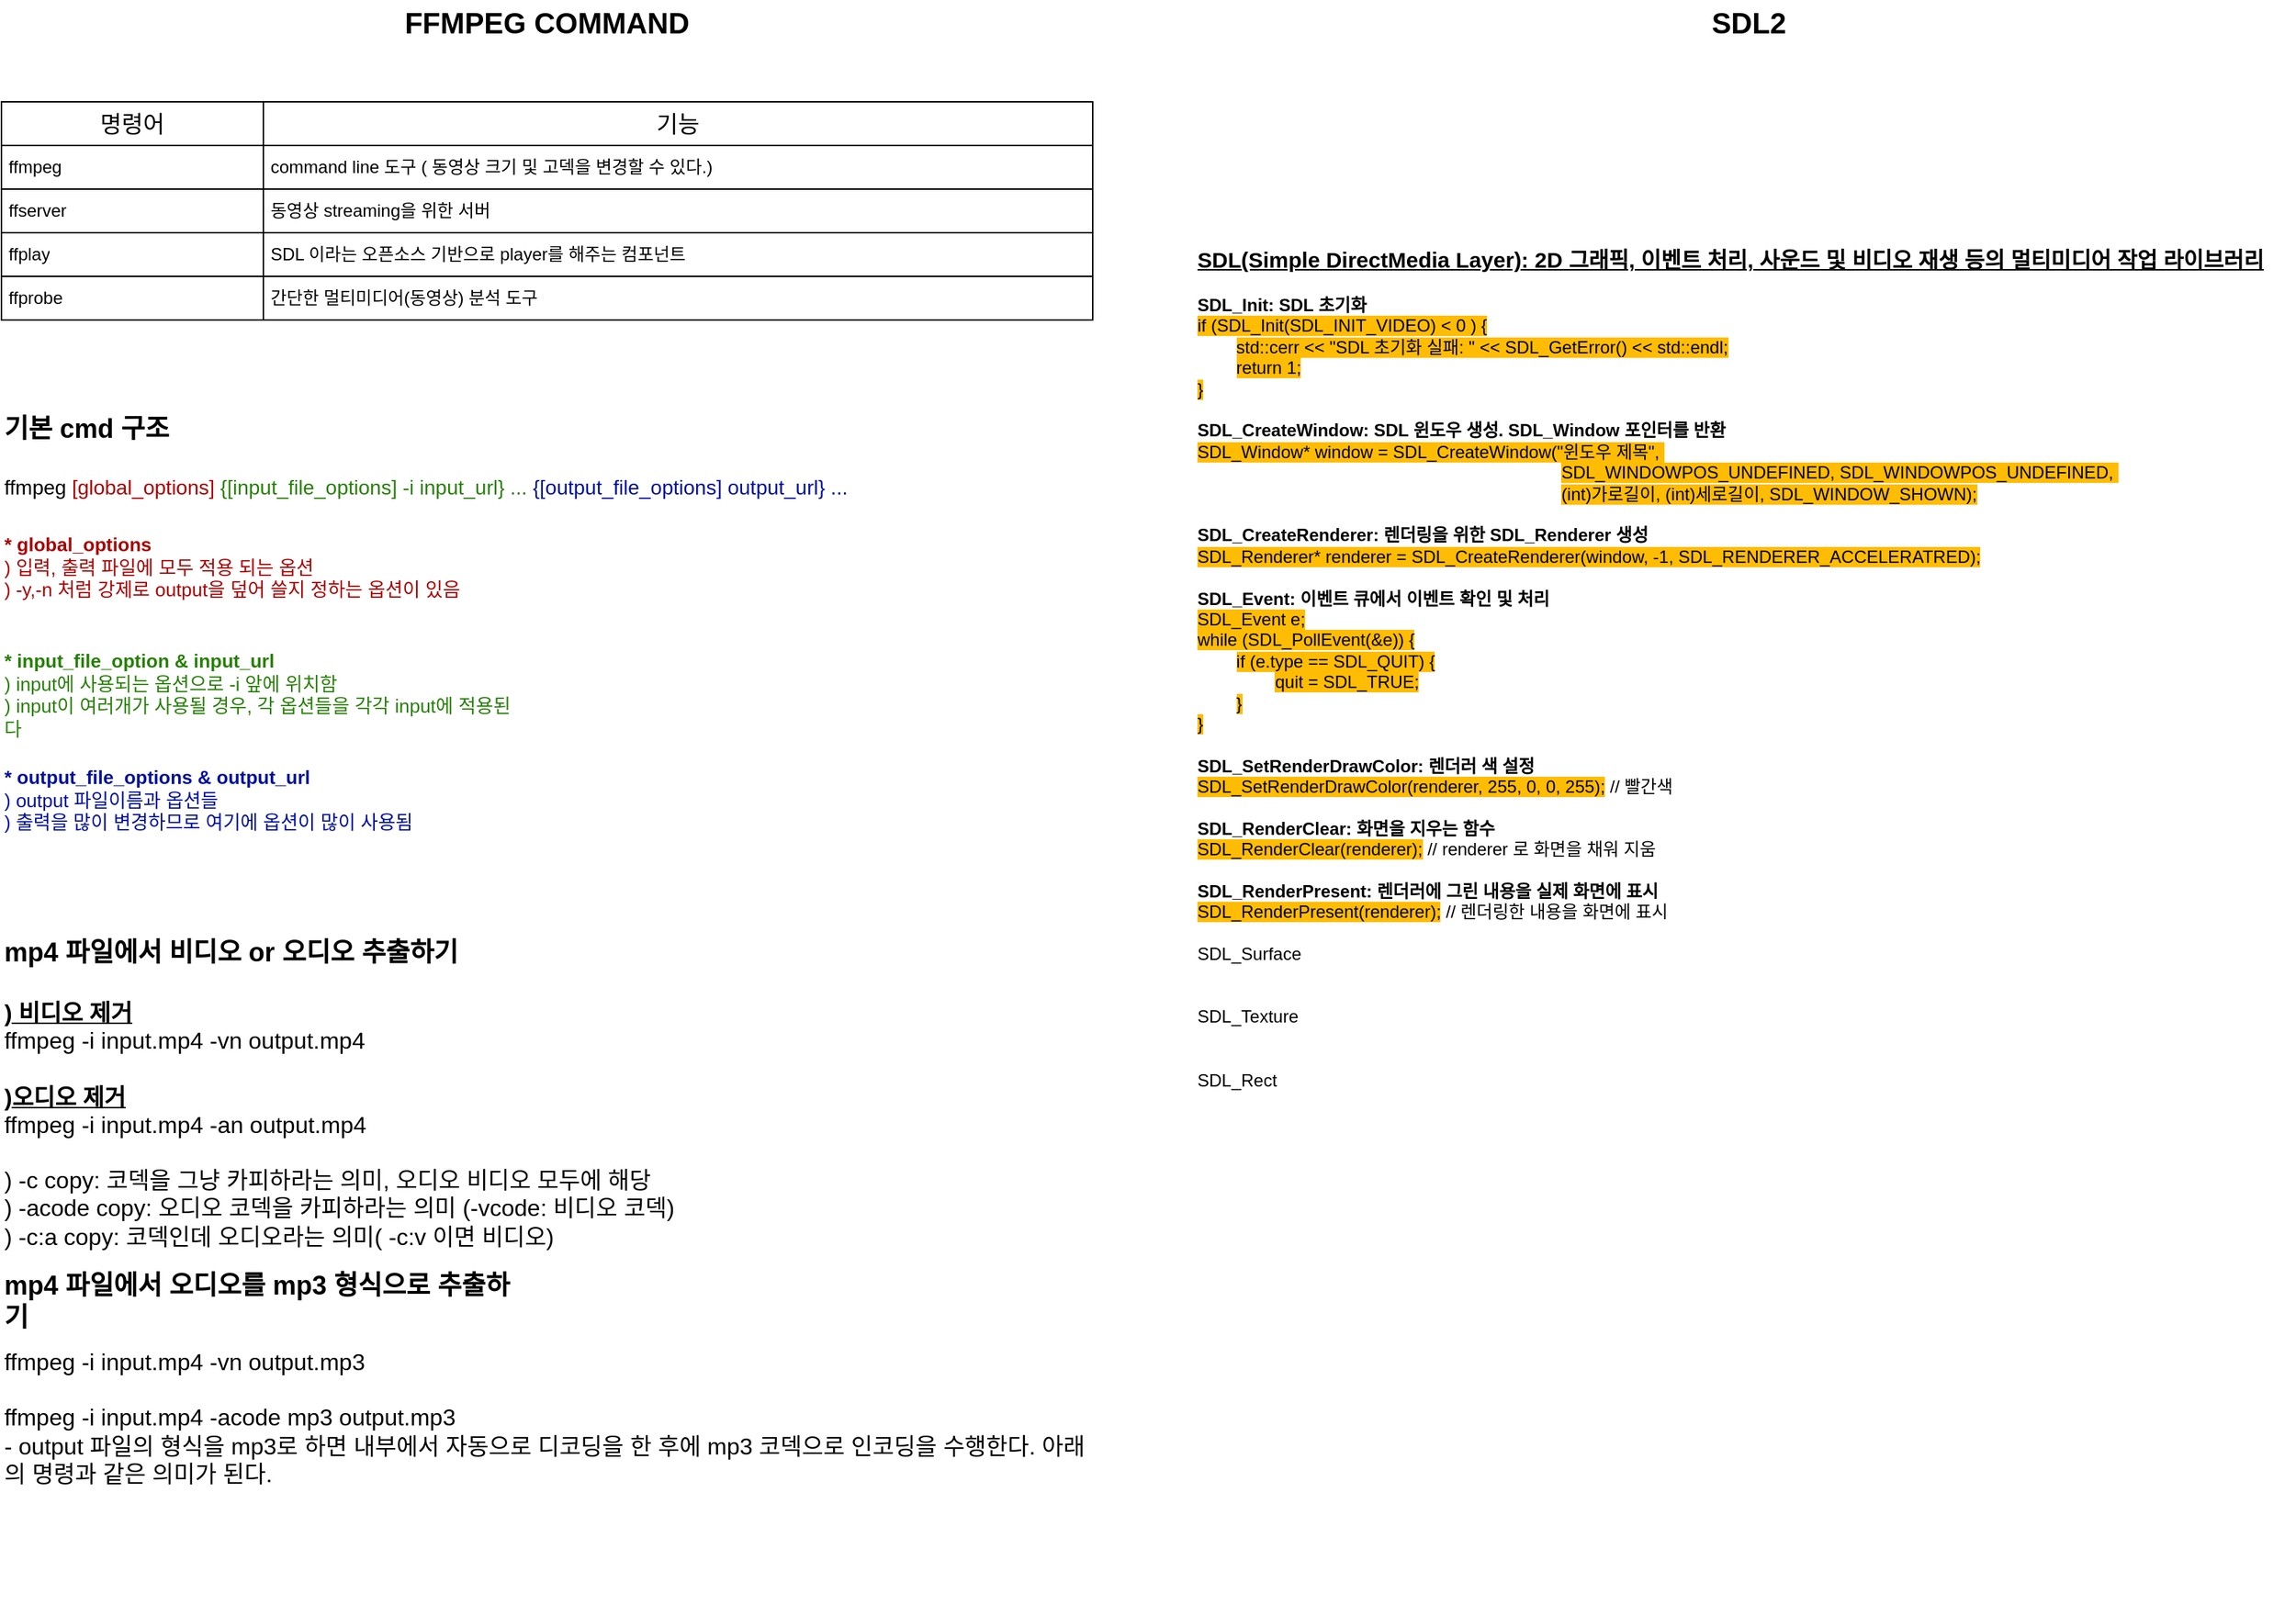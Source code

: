 <mxfile version="24.8.6">
  <diagram name="페이지-1" id="8cRWzu_WHAwFlIVNXjVE">
    <mxGraphModel dx="1054" dy="609" grid="1" gridSize="10" guides="1" tooltips="1" connect="1" arrows="1" fold="1" page="1" pageScale="1" pageWidth="827" pageHeight="1169" math="0" shadow="0">
      <root>
        <mxCell id="0" />
        <mxCell id="1" parent="0" />
        <mxCell id="ptMnUIj4V_PZviKKgXDt-1" value="FFMPEG COMMAND" style="text;html=1;align=center;verticalAlign=middle;whiteSpace=wrap;rounded=0;fontSize=20;fontStyle=1" parent="1" vertex="1">
          <mxGeometry x="40" y="50" width="750" height="30" as="geometry" />
        </mxCell>
        <mxCell id="ptMnUIj4V_PZviKKgXDt-3" value="" style="shape=table;startSize=0;container=1;collapsible=0;childLayout=tableLayout;fontSize=16;perimeterSpacing=1;" parent="1" vertex="1">
          <mxGeometry x="40" y="120" width="750" height="150" as="geometry" />
        </mxCell>
        <mxCell id="ptMnUIj4V_PZviKKgXDt-4" value="" style="shape=tableRow;horizontal=0;startSize=0;swimlaneHead=0;swimlaneBody=0;strokeColor=inherit;top=0;left=0;bottom=0;right=0;collapsible=0;dropTarget=0;fillColor=none;points=[[0,0.5],[1,0.5]];portConstraint=eastwest;fontSize=16;" parent="ptMnUIj4V_PZviKKgXDt-3" vertex="1">
          <mxGeometry width="750" height="30" as="geometry" />
        </mxCell>
        <mxCell id="ptMnUIj4V_PZviKKgXDt-5" value="명령어" style="shape=partialRectangle;html=1;whiteSpace=wrap;connectable=0;strokeColor=inherit;overflow=hidden;fillColor=none;top=0;left=0;bottom=0;right=0;pointerEvents=1;fontSize=16;" parent="ptMnUIj4V_PZviKKgXDt-4" vertex="1">
          <mxGeometry width="180" height="30" as="geometry">
            <mxRectangle width="180" height="30" as="alternateBounds" />
          </mxGeometry>
        </mxCell>
        <mxCell id="ptMnUIj4V_PZviKKgXDt-6" value="기능" style="shape=partialRectangle;html=1;whiteSpace=wrap;connectable=0;strokeColor=inherit;overflow=hidden;fillColor=none;top=0;left=0;bottom=0;right=0;pointerEvents=1;fontSize=16;" parent="ptMnUIj4V_PZviKKgXDt-4" vertex="1">
          <mxGeometry x="180" width="570" height="30" as="geometry">
            <mxRectangle width="570" height="30" as="alternateBounds" />
          </mxGeometry>
        </mxCell>
        <mxCell id="ptMnUIj4V_PZviKKgXDt-8" value="" style="shape=tableRow;horizontal=0;startSize=0;swimlaneHead=0;swimlaneBody=0;strokeColor=inherit;top=0;left=0;bottom=0;right=0;collapsible=0;dropTarget=0;fillColor=none;points=[[0,0.5],[1,0.5]];portConstraint=eastwest;fontSize=16;" parent="ptMnUIj4V_PZviKKgXDt-3" vertex="1">
          <mxGeometry y="30" width="750" height="30" as="geometry" />
        </mxCell>
        <mxCell id="ptMnUIj4V_PZviKKgXDt-9" value="ffmpeg" style="shape=partialRectangle;html=1;whiteSpace=wrap;connectable=0;strokeColor=inherit;overflow=hidden;fillColor=none;top=0;left=0;bottom=0;right=0;pointerEvents=1;fontSize=12;align=left;verticalAlign=middle;spacing=5;" parent="ptMnUIj4V_PZviKKgXDt-8" vertex="1">
          <mxGeometry width="180" height="30" as="geometry">
            <mxRectangle width="180" height="30" as="alternateBounds" />
          </mxGeometry>
        </mxCell>
        <mxCell id="ptMnUIj4V_PZviKKgXDt-10" value="command line 도구 ( 동영상 크기 및 고덱을 변경할 수 있다.)" style="shape=partialRectangle;html=1;whiteSpace=wrap;connectable=0;strokeColor=inherit;overflow=hidden;fillColor=none;top=0;left=0;bottom=0;right=0;pointerEvents=1;fontSize=12;align=left;verticalAlign=middle;spacing=5;" parent="ptMnUIj4V_PZviKKgXDt-8" vertex="1">
          <mxGeometry x="180" width="570" height="30" as="geometry">
            <mxRectangle width="570" height="30" as="alternateBounds" />
          </mxGeometry>
        </mxCell>
        <mxCell id="ptMnUIj4V_PZviKKgXDt-12" value="" style="shape=tableRow;horizontal=0;startSize=0;swimlaneHead=0;swimlaneBody=0;strokeColor=inherit;top=0;left=0;bottom=0;right=0;collapsible=0;dropTarget=0;fillColor=none;points=[[0,0.5],[1,0.5]];portConstraint=eastwest;fontSize=16;" parent="ptMnUIj4V_PZviKKgXDt-3" vertex="1">
          <mxGeometry y="60" width="750" height="30" as="geometry" />
        </mxCell>
        <mxCell id="ptMnUIj4V_PZviKKgXDt-13" value="ffserver" style="shape=partialRectangle;html=1;whiteSpace=wrap;connectable=0;strokeColor=inherit;overflow=hidden;fillColor=none;top=0;left=0;bottom=0;right=0;pointerEvents=1;fontSize=12;align=left;verticalAlign=middle;spacing=5;" parent="ptMnUIj4V_PZviKKgXDt-12" vertex="1">
          <mxGeometry width="180" height="30" as="geometry">
            <mxRectangle width="180" height="30" as="alternateBounds" />
          </mxGeometry>
        </mxCell>
        <mxCell id="ptMnUIj4V_PZviKKgXDt-14" value="동영상 streaming을 위한 서버" style="shape=partialRectangle;html=1;whiteSpace=wrap;connectable=0;strokeColor=inherit;overflow=hidden;fillColor=none;top=0;left=0;bottom=0;right=0;pointerEvents=1;fontSize=12;align=left;verticalAlign=middle;spacing=5;" parent="ptMnUIj4V_PZviKKgXDt-12" vertex="1">
          <mxGeometry x="180" width="570" height="30" as="geometry">
            <mxRectangle width="570" height="30" as="alternateBounds" />
          </mxGeometry>
        </mxCell>
        <mxCell id="ptMnUIj4V_PZviKKgXDt-16" style="shape=tableRow;horizontal=0;startSize=0;swimlaneHead=0;swimlaneBody=0;strokeColor=inherit;top=0;left=0;bottom=0;right=0;collapsible=0;dropTarget=0;fillColor=none;points=[[0,0.5],[1,0.5]];portConstraint=eastwest;fontSize=16;" parent="ptMnUIj4V_PZviKKgXDt-3" vertex="1">
          <mxGeometry y="90" width="750" height="30" as="geometry" />
        </mxCell>
        <mxCell id="ptMnUIj4V_PZviKKgXDt-17" value="ffplay" style="shape=partialRectangle;html=1;whiteSpace=wrap;connectable=0;strokeColor=inherit;overflow=hidden;fillColor=none;top=0;left=0;bottom=0;right=0;pointerEvents=1;fontSize=12;align=left;verticalAlign=middle;spacing=5;" parent="ptMnUIj4V_PZviKKgXDt-16" vertex="1">
          <mxGeometry width="180" height="30" as="geometry">
            <mxRectangle width="180" height="30" as="alternateBounds" />
          </mxGeometry>
        </mxCell>
        <mxCell id="ptMnUIj4V_PZviKKgXDt-18" value="SDL 이라는 오픈소스 기반으로 player를 해주는 컴포넌트" style="shape=partialRectangle;html=1;whiteSpace=wrap;connectable=0;strokeColor=inherit;overflow=hidden;fillColor=none;top=0;left=0;bottom=0;right=0;pointerEvents=1;fontSize=12;align=left;verticalAlign=middle;spacing=5;" parent="ptMnUIj4V_PZviKKgXDt-16" vertex="1">
          <mxGeometry x="180" width="570" height="30" as="geometry">
            <mxRectangle width="570" height="30" as="alternateBounds" />
          </mxGeometry>
        </mxCell>
        <mxCell id="ptMnUIj4V_PZviKKgXDt-20" style="shape=tableRow;horizontal=0;startSize=0;swimlaneHead=0;swimlaneBody=0;strokeColor=inherit;top=0;left=0;bottom=0;right=0;collapsible=0;dropTarget=0;fillColor=none;points=[[0,0.5],[1,0.5]];portConstraint=eastwest;fontSize=16;" parent="ptMnUIj4V_PZviKKgXDt-3" vertex="1">
          <mxGeometry y="120" width="750" height="30" as="geometry" />
        </mxCell>
        <mxCell id="ptMnUIj4V_PZviKKgXDt-21" value="ffprobe" style="shape=partialRectangle;html=1;whiteSpace=wrap;connectable=0;strokeColor=inherit;overflow=hidden;fillColor=none;top=0;left=0;bottom=0;right=0;pointerEvents=1;fontSize=12;align=left;verticalAlign=middle;spacing=5;" parent="ptMnUIj4V_PZviKKgXDt-20" vertex="1">
          <mxGeometry width="180" height="30" as="geometry">
            <mxRectangle width="180" height="30" as="alternateBounds" />
          </mxGeometry>
        </mxCell>
        <mxCell id="ptMnUIj4V_PZviKKgXDt-22" value="간단한 멀티미디어(동영상) 분석 도구" style="shape=partialRectangle;html=1;whiteSpace=wrap;connectable=0;strokeColor=inherit;overflow=hidden;fillColor=none;top=0;left=0;bottom=0;right=0;pointerEvents=1;fontSize=12;align=left;verticalAlign=middle;spacing=5;" parent="ptMnUIj4V_PZviKKgXDt-20" vertex="1">
          <mxGeometry x="180" width="570" height="30" as="geometry">
            <mxRectangle width="570" height="30" as="alternateBounds" />
          </mxGeometry>
        </mxCell>
        <mxCell id="ptMnUIj4V_PZviKKgXDt-76" value="기본 cmd 구조" style="text;html=1;align=left;verticalAlign=middle;whiteSpace=wrap;rounded=0;fontSize=18;fontStyle=1" parent="1" vertex="1">
          <mxGeometry x="40" y="330" width="120" height="30" as="geometry" />
        </mxCell>
        <mxCell id="ptMnUIj4V_PZviKKgXDt-77" value="ffmpeg &lt;font color=&quot;#a80000&quot;&gt;[global_options]&lt;/font&gt; &lt;font color=&quot;#278007&quot;&gt;{[input_file_options] -i input_url} ...&lt;/font&gt; &lt;font color=&quot;#00109e&quot;&gt;{[output_file_options] output_url} ...&lt;/font&gt;" style="text;html=1;align=left;verticalAlign=middle;whiteSpace=wrap;rounded=0;fontSize=14;" parent="1" vertex="1">
          <mxGeometry x="40" y="370" width="600" height="30" as="geometry" />
        </mxCell>
        <mxCell id="ptMnUIj4V_PZviKKgXDt-78" value="&lt;b&gt;* global_options&lt;/b&gt;&lt;div style=&quot;font-size: 13px;&quot;&gt;) 입력, 출력 파일에 모두 적용 되는 옵션&lt;/div&gt;&lt;div style=&quot;font-size: 13px;&quot;&gt;) -y,-n 처럼 강제로 output을 덮어 쓸지 정하는 옵션이 있음&lt;/div&gt;" style="text;html=1;align=left;verticalAlign=top;whiteSpace=wrap;rounded=0;fontColor=#a80000;fontSize=13;" parent="1" vertex="1">
          <mxGeometry x="40" y="410" width="360" height="70" as="geometry" />
        </mxCell>
        <mxCell id="ptMnUIj4V_PZviKKgXDt-79" value="&lt;b&gt;* input_file_option &amp;amp; input_url&lt;/b&gt;&lt;div&gt;) input에 사용되는 옵션으로 -i 앞에 위치함&lt;/div&gt;&lt;div&gt;) input이 여러개가 사용될 경우, 각 옵션들을 각각 input에 적용된다&lt;/div&gt;" style="text;html=1;align=left;verticalAlign=top;whiteSpace=wrap;rounded=0;fontSize=13;fontColor=#268006;" parent="1" vertex="1">
          <mxGeometry x="40" y="490" width="360" height="70" as="geometry" />
        </mxCell>
        <mxCell id="ptMnUIj4V_PZviKKgXDt-80" value="&lt;b&gt;* output_file_options &amp;amp; output_url&lt;/b&gt;&lt;div&gt;) output 파일이름과 옵션들&lt;/div&gt;&lt;div&gt;) 출력을 많이 변경하므로 여기에 옵션이 많이 사용됨&lt;/div&gt;" style="text;html=1;align=left;verticalAlign=top;whiteSpace=wrap;rounded=0;fontSize=13;fontColor=#00109d;" parent="1" vertex="1">
          <mxGeometry x="40" y="570" width="360" height="70" as="geometry" />
        </mxCell>
        <mxCell id="xB45A97ij3tuCxRrMWK4-1" value="mp4 파일에서 비디오 or 오디오 추출하기" style="text;html=1;align=left;verticalAlign=middle;whiteSpace=wrap;rounded=0;fontSize=18;fontStyle=1" parent="1" vertex="1">
          <mxGeometry x="40" y="690" width="320" height="30" as="geometry" />
        </mxCell>
        <mxCell id="xB45A97ij3tuCxRrMWK4-2" value="&lt;b style=&quot;font-size: 16px;&quot;&gt;&lt;u&gt;) 비디오 제거&lt;/u&gt;&lt;/b&gt;&lt;div style=&quot;font-size: 16px;&quot;&gt;ffmpeg -i input.mp4 -vn output.mp4&lt;/div&gt;&lt;div style=&quot;font-size: 16px;&quot;&gt;&lt;br&gt;&lt;/div&gt;&lt;div style=&quot;font-size: 16px;&quot;&gt;&lt;b&gt;&lt;u&gt;)오디오 제거&lt;/u&gt;&lt;/b&gt;&lt;/div&gt;&lt;div style=&quot;font-size: 16px;&quot;&gt;ffmpeg -i input.mp4 -an output.mp4&lt;/div&gt;&lt;div style=&quot;font-size: 16px;&quot;&gt;&lt;br&gt;&lt;/div&gt;&lt;div style=&quot;font-size: 16px;&quot;&gt;) -c copy: 코덱을 그냥 카피하라는 의미, 오디오 비디오 모두에 해당&lt;/div&gt;&lt;div style=&quot;font-size: 16px;&quot;&gt;) -acode copy: 오디오 코덱을 카피하라는 의미 (-vcode: 비디오 코덱)&lt;/div&gt;&lt;div style=&quot;font-size: 16px;&quot;&gt;) -c:a copy: 코덱인데 오디오라는 의미( -c:v 이면 비디오)&lt;/div&gt;" style="text;html=1;align=left;verticalAlign=top;whiteSpace=wrap;rounded=0;fontSize=16;" parent="1" vertex="1">
          <mxGeometry x="40" y="730" width="500" height="190" as="geometry" />
        </mxCell>
        <mxCell id="xB45A97ij3tuCxRrMWK4-4" value="mp4 파일에서 오디오를 mp3 형식으로 추출하기" style="text;html=1;align=left;verticalAlign=middle;whiteSpace=wrap;rounded=0;fontSize=18;fontStyle=1" parent="1" vertex="1">
          <mxGeometry x="40" y="930" width="360" height="30" as="geometry" />
        </mxCell>
        <mxCell id="xB45A97ij3tuCxRrMWK4-6" value="ffmpeg -i input.mp4 -vn output.mp3&lt;div&gt;&lt;br&gt;&lt;/div&gt;&lt;div&gt;ffmpeg -i input.mp4 -acode mp3 output.mp3&lt;/div&gt;&lt;div&gt;- output 파일의 형식을 mp3로 하면 내부에서 자동으로 디코딩을 한 후에 mp3 코덱으로 인코딩을 수행한다. 아래의 명령과 같은 의미가 된다.&lt;/div&gt;&lt;div&gt;&lt;br&gt;&lt;/div&gt;&lt;div&gt;&lt;br&gt;&lt;/div&gt;" style="text;html=1;align=left;verticalAlign=top;whiteSpace=wrap;rounded=0;fontSize=16;" parent="1" vertex="1">
          <mxGeometry x="40" y="970" width="750" height="190" as="geometry" />
        </mxCell>
        <mxCell id="B-xb9QJz0Q4Br1Rd_6FL-1" value="SDL2" style="text;html=1;align=center;verticalAlign=middle;whiteSpace=wrap;rounded=0;fontSize=20;fontStyle=1" vertex="1" parent="1">
          <mxGeometry x="866" y="50" width="750" height="30" as="geometry" />
        </mxCell>
        <mxCell id="B-xb9QJz0Q4Br1Rd_6FL-2" value="&lt;div style=&quot;line-height: 120%;&quot;&gt;&lt;b style=&quot;&quot;&gt;&lt;font size=&quot;1&quot; style=&quot;&quot;&gt;&lt;u style=&quot;font-size: 15px;&quot;&gt;SDL(Simple DirectMedia Layer): 2D 그래픽, 이벤트 처리, 사운드 및 비디오 재생 등의 멀티미디어 작업 라이브러리&lt;/u&gt;&lt;/font&gt;&lt;/b&gt;&lt;/div&gt;&lt;div style=&quot;line-height: 120%;&quot;&gt;&lt;font style=&quot;font-size: 12px;&quot;&gt;&lt;br&gt;&lt;/font&gt;&lt;/div&gt;&lt;div style=&quot;line-height: 120%;&quot;&gt;&lt;b&gt;&lt;font style=&quot;font-size: 12px;&quot;&gt;SDL_Init: SDL 초기화&lt;/font&gt;&lt;/b&gt;&lt;/div&gt;&lt;div style=&quot;line-height: 120%;&quot;&gt;&lt;span style=&quot;background-color: rgb(255, 188, 5);&quot;&gt;&lt;font style=&quot;font-size: 12px;&quot;&gt;if (SDL_Init(SDL_INIT_VIDEO) &amp;lt; 0 ) {&lt;/font&gt;&lt;/span&gt;&lt;/div&gt;&lt;div style=&quot;line-height: 120%;&quot;&gt;&lt;font style=&quot;font-size: 12px;&quot;&gt;&lt;span style=&quot;white-space: pre;&quot;&gt;&#x9;&lt;/span&gt;&lt;span style=&quot;background-color: rgb(255, 188, 5);&quot;&gt;std::cerr &amp;lt;&amp;lt; &quot;SDL 초기화 실패: &quot; &amp;lt;&amp;lt; SDL_GetError() &amp;lt;&amp;lt; std::endl;&lt;/span&gt;&lt;br&gt;&lt;/font&gt;&lt;/div&gt;&lt;div style=&quot;line-height: 120%;&quot;&gt;&lt;font style=&quot;font-size: 12px;&quot;&gt;&lt;span style=&quot;white-space: pre;&quot;&gt;&#x9;&lt;/span&gt;&lt;span style=&quot;background-color: rgb(255, 188, 5);&quot;&gt;return 1;&lt;/span&gt;&lt;br&gt;&lt;/font&gt;&lt;/div&gt;&lt;div style=&quot;line-height: 120%;&quot;&gt;&lt;span style=&quot;background-color: rgb(255, 188, 5);&quot;&gt;&lt;font style=&quot;font-size: 12px;&quot;&gt;}&lt;/font&gt;&lt;/span&gt;&lt;/div&gt;&lt;div style=&quot;line-height: 120%;&quot;&gt;&lt;font style=&quot;font-size: 12px;&quot;&gt;&lt;br&gt;&lt;/font&gt;&lt;/div&gt;&lt;b style=&quot;&quot;&gt;&lt;font style=&quot;font-size: 12px;&quot;&gt;SDL_CreateWindow: SDL 윈도우 생성. SDL_Window 포인터를 반환&lt;/font&gt;&lt;/b&gt;&lt;div style=&quot;line-height: 120%;&quot;&gt;&lt;font style=&quot;font-size: 12px; background-color: rgb(255, 188, 4);&quot;&gt;SDL_Window* window = SDL_CreateWindow(&quot;윈도우 제목&quot;,&amp;nbsp;&lt;/font&gt;&lt;/div&gt;&lt;div style=&quot;line-height: 120%;&quot;&gt;&lt;font style=&quot;font-size: 12px;&quot;&gt;&lt;span style=&quot;white-space: pre;&quot;&gt;&#x9;&lt;/span&gt;&lt;span style=&quot;white-space: pre;&quot;&gt;&#x9;&lt;/span&gt;&lt;span style=&quot;white-space: pre;&quot;&gt;&#x9;&lt;/span&gt;&lt;span style=&quot;white-space: pre;&quot;&gt;&#x9;&lt;/span&gt;&lt;span style=&quot;white-space: pre;&quot;&gt;&#x9;&lt;/span&gt;&lt;span style=&quot;white-space: pre;&quot;&gt;&#x9;&lt;/span&gt;&lt;span style=&quot;white-space: pre;&quot;&gt;&#x9;&lt;/span&gt;&lt;span style=&quot;white-space: pre;&quot;&gt;&#x9;&lt;/span&gt;&lt;span style=&quot;white-space: pre;&quot;&gt;&#x9;&lt;/span&gt;&amp;nbsp; &amp;nbsp;&lt;span style=&quot;background-color: rgb(255, 188, 4);&quot;&gt;SDL_WINDOWPOS_UNDEFINED, SDL_WINDOWPOS_UNDEFINED,&amp;nbsp;&lt;/span&gt;&lt;/font&gt;&lt;/div&gt;&lt;div style=&quot;line-height: 120%;&quot;&gt;&lt;font style=&quot;font-size: 12px;&quot;&gt;&lt;span style=&quot;white-space: pre;&quot;&gt;&#x9;&lt;/span&gt;&lt;span style=&quot;white-space: pre;&quot;&gt;&#x9;&lt;/span&gt;&lt;span style=&quot;white-space: pre;&quot;&gt;&#x9;&lt;/span&gt;&lt;span style=&quot;white-space: pre;&quot;&gt;&#x9;&lt;/span&gt;&lt;span style=&quot;white-space: pre;&quot;&gt;&#x9;&lt;/span&gt;&lt;span style=&quot;white-space: pre;&quot;&gt;&#x9;&lt;/span&gt;&lt;span style=&quot;white-space: pre;&quot;&gt;&#x9;&lt;/span&gt;&lt;span style=&quot;white-space: pre;&quot;&gt;&#x9;&lt;/span&gt;&lt;span style=&quot;white-space: pre;&quot;&gt;&#x9;&lt;/span&gt;&amp;nbsp; &amp;nbsp;&lt;span style=&quot;background-color: rgb(255, 188, 4);&quot;&gt;(int)가로길이, (int)세로길이, SDL_WINDOW_SHOWN);&lt;/span&gt;&lt;/font&gt;&lt;/div&gt;&lt;div style=&quot;line-height: 120%;&quot;&gt;&lt;font style=&quot;font-size: 12px;&quot;&gt;&lt;br&gt;&lt;/font&gt;&lt;div style=&quot;line-height: 120%;&quot;&gt;&lt;b&gt;&lt;font style=&quot;font-size: 12px;&quot;&gt;SDL_CreateRenderer: 렌더링을 위한 SDL_Renderer 생성&lt;/font&gt;&lt;/b&gt;&lt;/div&gt;&lt;div style=&quot;line-height: 120%;&quot;&gt;&lt;span style=&quot;background-color: rgb(255, 188, 4);&quot;&gt;SDL_Renderer* renderer = SDL_CreateRenderer(window, -1, SDL_RENDERER_ACCELERATRED);&lt;/span&gt;&lt;/div&gt;&lt;div style=&quot;line-height: 120%;&quot;&gt;&lt;font style=&quot;font-size: 12px;&quot;&gt;&lt;br&gt;&lt;/font&gt;&lt;/div&gt;&lt;div style=&quot;line-height: 120%;&quot;&gt;&lt;font style=&quot;font-size: 12px;&quot;&gt;&lt;b&gt;SDL_Event: 이벤트 큐에서 이벤트 확인 및 처리&lt;/b&gt;&lt;/font&gt;&lt;/div&gt;&lt;div style=&quot;line-height: 120%;&quot;&gt;&lt;span style=&quot;background-color: rgb(255, 188, 4);&quot;&gt;SDL_Event e;&lt;/span&gt;&lt;/div&gt;&lt;div style=&quot;line-height: 120%;&quot;&gt;&lt;span style=&quot;background-color: rgb(255, 188, 4);&quot;&gt;while (SDL_PollEvent(&amp;amp;e)) {&lt;/span&gt;&lt;/div&gt;&lt;div style=&quot;line-height: 120%;&quot;&gt;&lt;span style=&quot;white-space: pre;&quot;&gt;&#x9;&lt;/span&gt;&lt;span style=&quot;background-color: rgb(255, 188, 4);&quot;&gt;if (e.type == SDL_QUIT) {&lt;/span&gt;&lt;br&gt;&lt;/div&gt;&lt;div style=&quot;line-height: 120%;&quot;&gt;&lt;span style=&quot;white-space: pre;&quot;&gt;&#x9;&lt;/span&gt;&lt;span style=&quot;white-space: pre;&quot;&gt;&#x9;&lt;/span&gt;&lt;span style=&quot;background-color: rgb(255, 188, 4);&quot;&gt;quit = SDL_TRUE;&lt;/span&gt;&lt;br&gt;&lt;/div&gt;&lt;div style=&quot;line-height: 120%;&quot;&gt;&lt;span style=&quot;white-space: pre;&quot;&gt;&#x9;&lt;/span&gt;&lt;span style=&quot;background-color: rgb(255, 188, 4);&quot;&gt;}&lt;/span&gt;&lt;br&gt;&lt;/div&gt;&lt;div style=&quot;line-height: 120%;&quot;&gt;&lt;font style=&quot;font-size: 12px; background-color: rgb(255, 188, 4);&quot;&gt;}&lt;/font&gt;&lt;/div&gt;&lt;div style=&quot;line-height: 120%;&quot;&gt;&lt;font style=&quot;font-size: 12px;&quot;&gt;&lt;br&gt;&lt;/font&gt;&lt;/div&gt;&lt;div style=&quot;line-height: 120%;&quot;&gt;&lt;font style=&quot;font-size: 12px;&quot;&gt;&lt;b&gt;SDL_SetRenderDrawColor: 렌더러 색 설정&lt;/b&gt;&lt;/font&gt;&lt;/div&gt;&lt;div style=&quot;line-height: 120%;&quot;&gt;&lt;span style=&quot;background-color: rgb(255, 188, 4);&quot;&gt;SDL_SetRenderDrawColor(renderer, 255, 0, 0, 255);&lt;/span&gt; // 빨간색&lt;/div&gt;&lt;div style=&quot;line-height: 120%;&quot;&gt;&lt;br&gt;&lt;/div&gt;&lt;div style=&quot;line-height: 120%;&quot;&gt;&lt;b&gt;SDL_RenderClear: 화면을 지우는 함수&lt;/b&gt;&lt;/div&gt;&lt;div style=&quot;line-height: 120%;&quot;&gt;&lt;span style=&quot;background-color: rgb(255, 188, 4);&quot;&gt;SDL_RenderClear(renderer);&lt;/span&gt; // renderer 로 화면을 채워 지움&lt;/div&gt;&lt;div style=&quot;line-height: 120%;&quot;&gt;&lt;br&gt;&lt;/div&gt;&lt;div style=&quot;line-height: 120%;&quot;&gt;&lt;b&gt;SDL_RenderPresent: 렌더러에 그린 내용을 실제 화면에 표시&lt;/b&gt;&lt;/div&gt;&lt;div style=&quot;line-height: 120%;&quot;&gt;&lt;span style=&quot;background-color: rgb(255, 188, 4);&quot;&gt;SDL_RenderPresent(renderer);&lt;/span&gt; // 렌더링한 내용을 화면에 표시&lt;/div&gt;&lt;div style=&quot;line-height: 120%;&quot;&gt;&lt;font style=&quot;font-size: 12px;&quot;&gt;&lt;br&gt;&lt;/font&gt;&lt;/div&gt;&lt;div style=&quot;line-height: 120%;&quot;&gt;SDL_Surface&amp;nbsp;&lt;/div&gt;&lt;div style=&quot;line-height: 120%;&quot;&gt;&lt;font style=&quot;font-size: 12px;&quot;&gt;&lt;br&gt;&lt;/font&gt;&lt;/div&gt;&lt;div style=&quot;line-height: 120%;&quot;&gt;&lt;font style=&quot;font-size: 12px;&quot;&gt;&lt;br&gt;&lt;/font&gt;&lt;/div&gt;&lt;div style=&quot;line-height: 120%;&quot;&gt;&lt;font style=&quot;font-size: 12px;&quot;&gt;SDL_Texture&lt;/font&gt;&lt;/div&gt;&lt;div style=&quot;line-height: 120%;&quot;&gt;&lt;font style=&quot;font-size: 12px;&quot;&gt;&lt;br&gt;&lt;/font&gt;&lt;/div&gt;&lt;div style=&quot;line-height: 120%;&quot;&gt;&lt;font style=&quot;font-size: 12px;&quot;&gt;&lt;br&gt;&lt;/font&gt;&lt;/div&gt;&lt;div style=&quot;line-height: 120%;&quot;&gt;&lt;font style=&quot;font-size: 12px;&quot;&gt;SDL_Rect&lt;/font&gt;&lt;/div&gt;&lt;/div&gt;&lt;div style=&quot;line-height: 120%;&quot;&gt;&lt;font style=&quot;font-size: 12px;&quot;&gt;&lt;br&gt;&lt;/font&gt;&lt;/div&gt;&lt;div style=&quot;line-height: 120%;&quot;&gt;&lt;br&gt;&lt;/div&gt;" style="text;html=1;align=left;verticalAlign=middle;whiteSpace=wrap;rounded=0;" vertex="1" parent="1">
          <mxGeometry x="860" y="120" width="750" height="810" as="geometry" />
        </mxCell>
      </root>
    </mxGraphModel>
  </diagram>
</mxfile>
